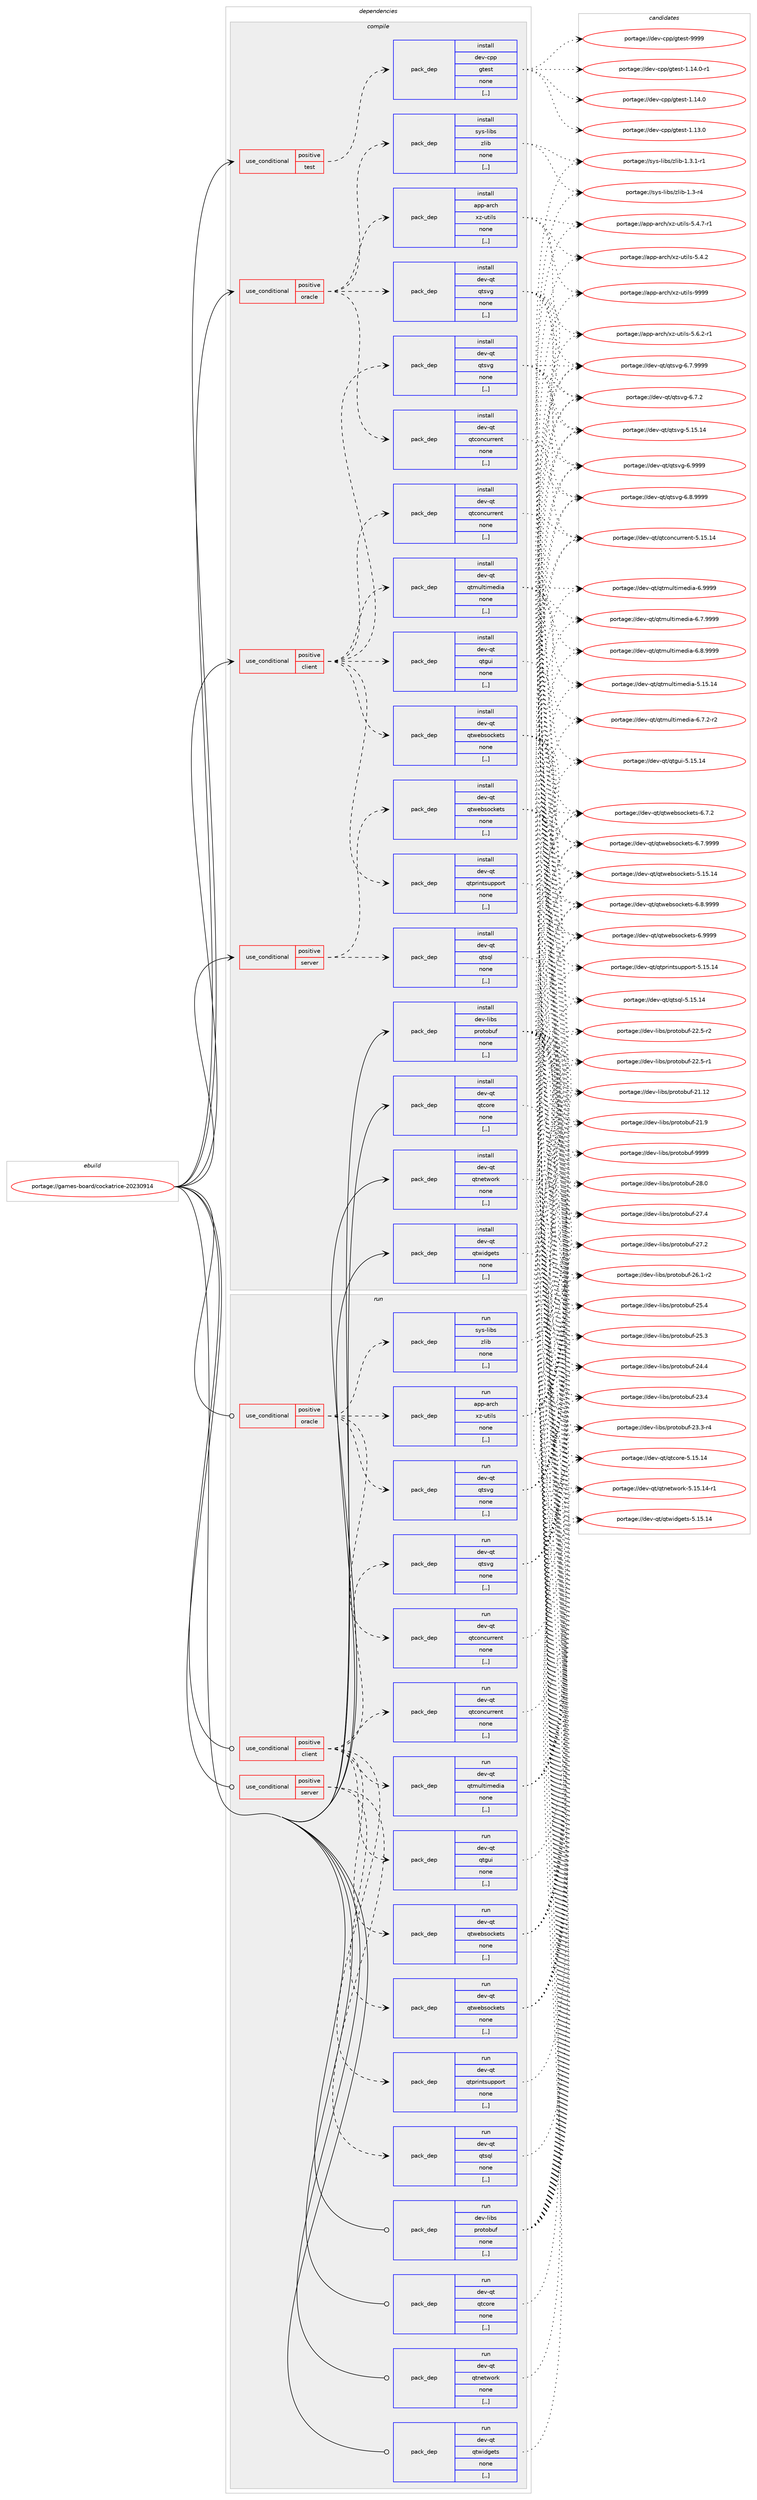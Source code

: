 digraph prolog {

# *************
# Graph options
# *************

newrank=true;
concentrate=true;
compound=true;
graph [rankdir=LR,fontname=Helvetica,fontsize=10,ranksep=1.5];#, ranksep=2.5, nodesep=0.2];
edge  [arrowhead=vee];
node  [fontname=Helvetica,fontsize=10];

# **********
# The ebuild
# **********

subgraph cluster_leftcol {
color=gray;
label=<<i>ebuild</i>>;
id [label="portage://games-board/cockatrice-20230914", color=red, width=4, href="../games-board/cockatrice-20230914.svg"];
}

# ****************
# The dependencies
# ****************

subgraph cluster_midcol {
color=gray;
label=<<i>dependencies</i>>;
subgraph cluster_compile {
fillcolor="#eeeeee";
style=filled;
label=<<i>compile</i>>;
subgraph cond194383 {
dependency722525 [label=<<TABLE BORDER="0" CELLBORDER="1" CELLSPACING="0" CELLPADDING="4"><TR><TD ROWSPAN="3" CELLPADDING="10">use_conditional</TD></TR><TR><TD>positive</TD></TR><TR><TD>client</TD></TR></TABLE>>, shape=none, color=red];
subgraph pack523069 {
dependency722526 [label=<<TABLE BORDER="0" CELLBORDER="1" CELLSPACING="0" CELLPADDING="4" WIDTH="220"><TR><TD ROWSPAN="6" CELLPADDING="30">pack_dep</TD></TR><TR><TD WIDTH="110">install</TD></TR><TR><TD>dev-qt</TD></TR><TR><TD>qtconcurrent</TD></TR><TR><TD>none</TD></TR><TR><TD>[,,]</TD></TR></TABLE>>, shape=none, color=blue];
}
dependency722525:e -> dependency722526:w [weight=20,style="dashed",arrowhead="vee"];
subgraph pack523070 {
dependency722527 [label=<<TABLE BORDER="0" CELLBORDER="1" CELLSPACING="0" CELLPADDING="4" WIDTH="220"><TR><TD ROWSPAN="6" CELLPADDING="30">pack_dep</TD></TR><TR><TD WIDTH="110">install</TD></TR><TR><TD>dev-qt</TD></TR><TR><TD>qtgui</TD></TR><TR><TD>none</TD></TR><TR><TD>[,,]</TD></TR></TABLE>>, shape=none, color=blue];
}
dependency722525:e -> dependency722527:w [weight=20,style="dashed",arrowhead="vee"];
subgraph pack523071 {
dependency722528 [label=<<TABLE BORDER="0" CELLBORDER="1" CELLSPACING="0" CELLPADDING="4" WIDTH="220"><TR><TD ROWSPAN="6" CELLPADDING="30">pack_dep</TD></TR><TR><TD WIDTH="110">install</TD></TR><TR><TD>dev-qt</TD></TR><TR><TD>qtmultimedia</TD></TR><TR><TD>none</TD></TR><TR><TD>[,,]</TD></TR></TABLE>>, shape=none, color=blue];
}
dependency722525:e -> dependency722528:w [weight=20,style="dashed",arrowhead="vee"];
subgraph pack523072 {
dependency722529 [label=<<TABLE BORDER="0" CELLBORDER="1" CELLSPACING="0" CELLPADDING="4" WIDTH="220"><TR><TD ROWSPAN="6" CELLPADDING="30">pack_dep</TD></TR><TR><TD WIDTH="110">install</TD></TR><TR><TD>dev-qt</TD></TR><TR><TD>qtprintsupport</TD></TR><TR><TD>none</TD></TR><TR><TD>[,,]</TD></TR></TABLE>>, shape=none, color=blue];
}
dependency722525:e -> dependency722529:w [weight=20,style="dashed",arrowhead="vee"];
subgraph pack523073 {
dependency722530 [label=<<TABLE BORDER="0" CELLBORDER="1" CELLSPACING="0" CELLPADDING="4" WIDTH="220"><TR><TD ROWSPAN="6" CELLPADDING="30">pack_dep</TD></TR><TR><TD WIDTH="110">install</TD></TR><TR><TD>dev-qt</TD></TR><TR><TD>qtsvg</TD></TR><TR><TD>none</TD></TR><TR><TD>[,,]</TD></TR></TABLE>>, shape=none, color=blue];
}
dependency722525:e -> dependency722530:w [weight=20,style="dashed",arrowhead="vee"];
subgraph pack523074 {
dependency722531 [label=<<TABLE BORDER="0" CELLBORDER="1" CELLSPACING="0" CELLPADDING="4" WIDTH="220"><TR><TD ROWSPAN="6" CELLPADDING="30">pack_dep</TD></TR><TR><TD WIDTH="110">install</TD></TR><TR><TD>dev-qt</TD></TR><TR><TD>qtwebsockets</TD></TR><TR><TD>none</TD></TR><TR><TD>[,,]</TD></TR></TABLE>>, shape=none, color=blue];
}
dependency722525:e -> dependency722531:w [weight=20,style="dashed",arrowhead="vee"];
}
id:e -> dependency722525:w [weight=20,style="solid",arrowhead="vee"];
subgraph cond194384 {
dependency722532 [label=<<TABLE BORDER="0" CELLBORDER="1" CELLSPACING="0" CELLPADDING="4"><TR><TD ROWSPAN="3" CELLPADDING="10">use_conditional</TD></TR><TR><TD>positive</TD></TR><TR><TD>oracle</TD></TR></TABLE>>, shape=none, color=red];
subgraph pack523075 {
dependency722533 [label=<<TABLE BORDER="0" CELLBORDER="1" CELLSPACING="0" CELLPADDING="4" WIDTH="220"><TR><TD ROWSPAN="6" CELLPADDING="30">pack_dep</TD></TR><TR><TD WIDTH="110">install</TD></TR><TR><TD>dev-qt</TD></TR><TR><TD>qtconcurrent</TD></TR><TR><TD>none</TD></TR><TR><TD>[,,]</TD></TR></TABLE>>, shape=none, color=blue];
}
dependency722532:e -> dependency722533:w [weight=20,style="dashed",arrowhead="vee"];
subgraph pack523076 {
dependency722534 [label=<<TABLE BORDER="0" CELLBORDER="1" CELLSPACING="0" CELLPADDING="4" WIDTH="220"><TR><TD ROWSPAN="6" CELLPADDING="30">pack_dep</TD></TR><TR><TD WIDTH="110">install</TD></TR><TR><TD>dev-qt</TD></TR><TR><TD>qtsvg</TD></TR><TR><TD>none</TD></TR><TR><TD>[,,]</TD></TR></TABLE>>, shape=none, color=blue];
}
dependency722532:e -> dependency722534:w [weight=20,style="dashed",arrowhead="vee"];
subgraph pack523077 {
dependency722535 [label=<<TABLE BORDER="0" CELLBORDER="1" CELLSPACING="0" CELLPADDING="4" WIDTH="220"><TR><TD ROWSPAN="6" CELLPADDING="30">pack_dep</TD></TR><TR><TD WIDTH="110">install</TD></TR><TR><TD>sys-libs</TD></TR><TR><TD>zlib</TD></TR><TR><TD>none</TD></TR><TR><TD>[,,]</TD></TR></TABLE>>, shape=none, color=blue];
}
dependency722532:e -> dependency722535:w [weight=20,style="dashed",arrowhead="vee"];
subgraph pack523078 {
dependency722536 [label=<<TABLE BORDER="0" CELLBORDER="1" CELLSPACING="0" CELLPADDING="4" WIDTH="220"><TR><TD ROWSPAN="6" CELLPADDING="30">pack_dep</TD></TR><TR><TD WIDTH="110">install</TD></TR><TR><TD>app-arch</TD></TR><TR><TD>xz-utils</TD></TR><TR><TD>none</TD></TR><TR><TD>[,,]</TD></TR></TABLE>>, shape=none, color=blue];
}
dependency722532:e -> dependency722536:w [weight=20,style="dashed",arrowhead="vee"];
}
id:e -> dependency722532:w [weight=20,style="solid",arrowhead="vee"];
subgraph cond194385 {
dependency722537 [label=<<TABLE BORDER="0" CELLBORDER="1" CELLSPACING="0" CELLPADDING="4"><TR><TD ROWSPAN="3" CELLPADDING="10">use_conditional</TD></TR><TR><TD>positive</TD></TR><TR><TD>server</TD></TR></TABLE>>, shape=none, color=red];
subgraph pack523079 {
dependency722538 [label=<<TABLE BORDER="0" CELLBORDER="1" CELLSPACING="0" CELLPADDING="4" WIDTH="220"><TR><TD ROWSPAN="6" CELLPADDING="30">pack_dep</TD></TR><TR><TD WIDTH="110">install</TD></TR><TR><TD>dev-qt</TD></TR><TR><TD>qtsql</TD></TR><TR><TD>none</TD></TR><TR><TD>[,,]</TD></TR></TABLE>>, shape=none, color=blue];
}
dependency722537:e -> dependency722538:w [weight=20,style="dashed",arrowhead="vee"];
subgraph pack523080 {
dependency722539 [label=<<TABLE BORDER="0" CELLBORDER="1" CELLSPACING="0" CELLPADDING="4" WIDTH="220"><TR><TD ROWSPAN="6" CELLPADDING="30">pack_dep</TD></TR><TR><TD WIDTH="110">install</TD></TR><TR><TD>dev-qt</TD></TR><TR><TD>qtwebsockets</TD></TR><TR><TD>none</TD></TR><TR><TD>[,,]</TD></TR></TABLE>>, shape=none, color=blue];
}
dependency722537:e -> dependency722539:w [weight=20,style="dashed",arrowhead="vee"];
}
id:e -> dependency722537:w [weight=20,style="solid",arrowhead="vee"];
subgraph cond194386 {
dependency722540 [label=<<TABLE BORDER="0" CELLBORDER="1" CELLSPACING="0" CELLPADDING="4"><TR><TD ROWSPAN="3" CELLPADDING="10">use_conditional</TD></TR><TR><TD>positive</TD></TR><TR><TD>test</TD></TR></TABLE>>, shape=none, color=red];
subgraph pack523081 {
dependency722541 [label=<<TABLE BORDER="0" CELLBORDER="1" CELLSPACING="0" CELLPADDING="4" WIDTH="220"><TR><TD ROWSPAN="6" CELLPADDING="30">pack_dep</TD></TR><TR><TD WIDTH="110">install</TD></TR><TR><TD>dev-cpp</TD></TR><TR><TD>gtest</TD></TR><TR><TD>none</TD></TR><TR><TD>[,,]</TD></TR></TABLE>>, shape=none, color=blue];
}
dependency722540:e -> dependency722541:w [weight=20,style="dashed",arrowhead="vee"];
}
id:e -> dependency722540:w [weight=20,style="solid",arrowhead="vee"];
subgraph pack523082 {
dependency722542 [label=<<TABLE BORDER="0" CELLBORDER="1" CELLSPACING="0" CELLPADDING="4" WIDTH="220"><TR><TD ROWSPAN="6" CELLPADDING="30">pack_dep</TD></TR><TR><TD WIDTH="110">install</TD></TR><TR><TD>dev-libs</TD></TR><TR><TD>protobuf</TD></TR><TR><TD>none</TD></TR><TR><TD>[,,]</TD></TR></TABLE>>, shape=none, color=blue];
}
id:e -> dependency722542:w [weight=20,style="solid",arrowhead="vee"];
subgraph pack523083 {
dependency722543 [label=<<TABLE BORDER="0" CELLBORDER="1" CELLSPACING="0" CELLPADDING="4" WIDTH="220"><TR><TD ROWSPAN="6" CELLPADDING="30">pack_dep</TD></TR><TR><TD WIDTH="110">install</TD></TR><TR><TD>dev-qt</TD></TR><TR><TD>qtcore</TD></TR><TR><TD>none</TD></TR><TR><TD>[,,]</TD></TR></TABLE>>, shape=none, color=blue];
}
id:e -> dependency722543:w [weight=20,style="solid",arrowhead="vee"];
subgraph pack523084 {
dependency722544 [label=<<TABLE BORDER="0" CELLBORDER="1" CELLSPACING="0" CELLPADDING="4" WIDTH="220"><TR><TD ROWSPAN="6" CELLPADDING="30">pack_dep</TD></TR><TR><TD WIDTH="110">install</TD></TR><TR><TD>dev-qt</TD></TR><TR><TD>qtnetwork</TD></TR><TR><TD>none</TD></TR><TR><TD>[,,]</TD></TR></TABLE>>, shape=none, color=blue];
}
id:e -> dependency722544:w [weight=20,style="solid",arrowhead="vee"];
subgraph pack523085 {
dependency722545 [label=<<TABLE BORDER="0" CELLBORDER="1" CELLSPACING="0" CELLPADDING="4" WIDTH="220"><TR><TD ROWSPAN="6" CELLPADDING="30">pack_dep</TD></TR><TR><TD WIDTH="110">install</TD></TR><TR><TD>dev-qt</TD></TR><TR><TD>qtwidgets</TD></TR><TR><TD>none</TD></TR><TR><TD>[,,]</TD></TR></TABLE>>, shape=none, color=blue];
}
id:e -> dependency722545:w [weight=20,style="solid",arrowhead="vee"];
}
subgraph cluster_compileandrun {
fillcolor="#eeeeee";
style=filled;
label=<<i>compile and run</i>>;
}
subgraph cluster_run {
fillcolor="#eeeeee";
style=filled;
label=<<i>run</i>>;
subgraph cond194387 {
dependency722546 [label=<<TABLE BORDER="0" CELLBORDER="1" CELLSPACING="0" CELLPADDING="4"><TR><TD ROWSPAN="3" CELLPADDING="10">use_conditional</TD></TR><TR><TD>positive</TD></TR><TR><TD>client</TD></TR></TABLE>>, shape=none, color=red];
subgraph pack523086 {
dependency722547 [label=<<TABLE BORDER="0" CELLBORDER="1" CELLSPACING="0" CELLPADDING="4" WIDTH="220"><TR><TD ROWSPAN="6" CELLPADDING="30">pack_dep</TD></TR><TR><TD WIDTH="110">run</TD></TR><TR><TD>dev-qt</TD></TR><TR><TD>qtconcurrent</TD></TR><TR><TD>none</TD></TR><TR><TD>[,,]</TD></TR></TABLE>>, shape=none, color=blue];
}
dependency722546:e -> dependency722547:w [weight=20,style="dashed",arrowhead="vee"];
subgraph pack523087 {
dependency722548 [label=<<TABLE BORDER="0" CELLBORDER="1" CELLSPACING="0" CELLPADDING="4" WIDTH="220"><TR><TD ROWSPAN="6" CELLPADDING="30">pack_dep</TD></TR><TR><TD WIDTH="110">run</TD></TR><TR><TD>dev-qt</TD></TR><TR><TD>qtgui</TD></TR><TR><TD>none</TD></TR><TR><TD>[,,]</TD></TR></TABLE>>, shape=none, color=blue];
}
dependency722546:e -> dependency722548:w [weight=20,style="dashed",arrowhead="vee"];
subgraph pack523088 {
dependency722549 [label=<<TABLE BORDER="0" CELLBORDER="1" CELLSPACING="0" CELLPADDING="4" WIDTH="220"><TR><TD ROWSPAN="6" CELLPADDING="30">pack_dep</TD></TR><TR><TD WIDTH="110">run</TD></TR><TR><TD>dev-qt</TD></TR><TR><TD>qtmultimedia</TD></TR><TR><TD>none</TD></TR><TR><TD>[,,]</TD></TR></TABLE>>, shape=none, color=blue];
}
dependency722546:e -> dependency722549:w [weight=20,style="dashed",arrowhead="vee"];
subgraph pack523089 {
dependency722550 [label=<<TABLE BORDER="0" CELLBORDER="1" CELLSPACING="0" CELLPADDING="4" WIDTH="220"><TR><TD ROWSPAN="6" CELLPADDING="30">pack_dep</TD></TR><TR><TD WIDTH="110">run</TD></TR><TR><TD>dev-qt</TD></TR><TR><TD>qtprintsupport</TD></TR><TR><TD>none</TD></TR><TR><TD>[,,]</TD></TR></TABLE>>, shape=none, color=blue];
}
dependency722546:e -> dependency722550:w [weight=20,style="dashed",arrowhead="vee"];
subgraph pack523090 {
dependency722551 [label=<<TABLE BORDER="0" CELLBORDER="1" CELLSPACING="0" CELLPADDING="4" WIDTH="220"><TR><TD ROWSPAN="6" CELLPADDING="30">pack_dep</TD></TR><TR><TD WIDTH="110">run</TD></TR><TR><TD>dev-qt</TD></TR><TR><TD>qtsvg</TD></TR><TR><TD>none</TD></TR><TR><TD>[,,]</TD></TR></TABLE>>, shape=none, color=blue];
}
dependency722546:e -> dependency722551:w [weight=20,style="dashed",arrowhead="vee"];
subgraph pack523091 {
dependency722552 [label=<<TABLE BORDER="0" CELLBORDER="1" CELLSPACING="0" CELLPADDING="4" WIDTH="220"><TR><TD ROWSPAN="6" CELLPADDING="30">pack_dep</TD></TR><TR><TD WIDTH="110">run</TD></TR><TR><TD>dev-qt</TD></TR><TR><TD>qtwebsockets</TD></TR><TR><TD>none</TD></TR><TR><TD>[,,]</TD></TR></TABLE>>, shape=none, color=blue];
}
dependency722546:e -> dependency722552:w [weight=20,style="dashed",arrowhead="vee"];
}
id:e -> dependency722546:w [weight=20,style="solid",arrowhead="odot"];
subgraph cond194388 {
dependency722553 [label=<<TABLE BORDER="0" CELLBORDER="1" CELLSPACING="0" CELLPADDING="4"><TR><TD ROWSPAN="3" CELLPADDING="10">use_conditional</TD></TR><TR><TD>positive</TD></TR><TR><TD>oracle</TD></TR></TABLE>>, shape=none, color=red];
subgraph pack523092 {
dependency722554 [label=<<TABLE BORDER="0" CELLBORDER="1" CELLSPACING="0" CELLPADDING="4" WIDTH="220"><TR><TD ROWSPAN="6" CELLPADDING="30">pack_dep</TD></TR><TR><TD WIDTH="110">run</TD></TR><TR><TD>dev-qt</TD></TR><TR><TD>qtconcurrent</TD></TR><TR><TD>none</TD></TR><TR><TD>[,,]</TD></TR></TABLE>>, shape=none, color=blue];
}
dependency722553:e -> dependency722554:w [weight=20,style="dashed",arrowhead="vee"];
subgraph pack523093 {
dependency722555 [label=<<TABLE BORDER="0" CELLBORDER="1" CELLSPACING="0" CELLPADDING="4" WIDTH="220"><TR><TD ROWSPAN="6" CELLPADDING="30">pack_dep</TD></TR><TR><TD WIDTH="110">run</TD></TR><TR><TD>dev-qt</TD></TR><TR><TD>qtsvg</TD></TR><TR><TD>none</TD></TR><TR><TD>[,,]</TD></TR></TABLE>>, shape=none, color=blue];
}
dependency722553:e -> dependency722555:w [weight=20,style="dashed",arrowhead="vee"];
subgraph pack523094 {
dependency722556 [label=<<TABLE BORDER="0" CELLBORDER="1" CELLSPACING="0" CELLPADDING="4" WIDTH="220"><TR><TD ROWSPAN="6" CELLPADDING="30">pack_dep</TD></TR><TR><TD WIDTH="110">run</TD></TR><TR><TD>sys-libs</TD></TR><TR><TD>zlib</TD></TR><TR><TD>none</TD></TR><TR><TD>[,,]</TD></TR></TABLE>>, shape=none, color=blue];
}
dependency722553:e -> dependency722556:w [weight=20,style="dashed",arrowhead="vee"];
subgraph pack523095 {
dependency722557 [label=<<TABLE BORDER="0" CELLBORDER="1" CELLSPACING="0" CELLPADDING="4" WIDTH="220"><TR><TD ROWSPAN="6" CELLPADDING="30">pack_dep</TD></TR><TR><TD WIDTH="110">run</TD></TR><TR><TD>app-arch</TD></TR><TR><TD>xz-utils</TD></TR><TR><TD>none</TD></TR><TR><TD>[,,]</TD></TR></TABLE>>, shape=none, color=blue];
}
dependency722553:e -> dependency722557:w [weight=20,style="dashed",arrowhead="vee"];
}
id:e -> dependency722553:w [weight=20,style="solid",arrowhead="odot"];
subgraph cond194389 {
dependency722558 [label=<<TABLE BORDER="0" CELLBORDER="1" CELLSPACING="0" CELLPADDING="4"><TR><TD ROWSPAN="3" CELLPADDING="10">use_conditional</TD></TR><TR><TD>positive</TD></TR><TR><TD>server</TD></TR></TABLE>>, shape=none, color=red];
subgraph pack523096 {
dependency722559 [label=<<TABLE BORDER="0" CELLBORDER="1" CELLSPACING="0" CELLPADDING="4" WIDTH="220"><TR><TD ROWSPAN="6" CELLPADDING="30">pack_dep</TD></TR><TR><TD WIDTH="110">run</TD></TR><TR><TD>dev-qt</TD></TR><TR><TD>qtsql</TD></TR><TR><TD>none</TD></TR><TR><TD>[,,]</TD></TR></TABLE>>, shape=none, color=blue];
}
dependency722558:e -> dependency722559:w [weight=20,style="dashed",arrowhead="vee"];
subgraph pack523097 {
dependency722560 [label=<<TABLE BORDER="0" CELLBORDER="1" CELLSPACING="0" CELLPADDING="4" WIDTH="220"><TR><TD ROWSPAN="6" CELLPADDING="30">pack_dep</TD></TR><TR><TD WIDTH="110">run</TD></TR><TR><TD>dev-qt</TD></TR><TR><TD>qtwebsockets</TD></TR><TR><TD>none</TD></TR><TR><TD>[,,]</TD></TR></TABLE>>, shape=none, color=blue];
}
dependency722558:e -> dependency722560:w [weight=20,style="dashed",arrowhead="vee"];
}
id:e -> dependency722558:w [weight=20,style="solid",arrowhead="odot"];
subgraph pack523098 {
dependency722561 [label=<<TABLE BORDER="0" CELLBORDER="1" CELLSPACING="0" CELLPADDING="4" WIDTH="220"><TR><TD ROWSPAN="6" CELLPADDING="30">pack_dep</TD></TR><TR><TD WIDTH="110">run</TD></TR><TR><TD>dev-libs</TD></TR><TR><TD>protobuf</TD></TR><TR><TD>none</TD></TR><TR><TD>[,,]</TD></TR></TABLE>>, shape=none, color=blue];
}
id:e -> dependency722561:w [weight=20,style="solid",arrowhead="odot"];
subgraph pack523099 {
dependency722562 [label=<<TABLE BORDER="0" CELLBORDER="1" CELLSPACING="0" CELLPADDING="4" WIDTH="220"><TR><TD ROWSPAN="6" CELLPADDING="30">pack_dep</TD></TR><TR><TD WIDTH="110">run</TD></TR><TR><TD>dev-qt</TD></TR><TR><TD>qtcore</TD></TR><TR><TD>none</TD></TR><TR><TD>[,,]</TD></TR></TABLE>>, shape=none, color=blue];
}
id:e -> dependency722562:w [weight=20,style="solid",arrowhead="odot"];
subgraph pack523100 {
dependency722563 [label=<<TABLE BORDER="0" CELLBORDER="1" CELLSPACING="0" CELLPADDING="4" WIDTH="220"><TR><TD ROWSPAN="6" CELLPADDING="30">pack_dep</TD></TR><TR><TD WIDTH="110">run</TD></TR><TR><TD>dev-qt</TD></TR><TR><TD>qtnetwork</TD></TR><TR><TD>none</TD></TR><TR><TD>[,,]</TD></TR></TABLE>>, shape=none, color=blue];
}
id:e -> dependency722563:w [weight=20,style="solid",arrowhead="odot"];
subgraph pack523101 {
dependency722564 [label=<<TABLE BORDER="0" CELLBORDER="1" CELLSPACING="0" CELLPADDING="4" WIDTH="220"><TR><TD ROWSPAN="6" CELLPADDING="30">pack_dep</TD></TR><TR><TD WIDTH="110">run</TD></TR><TR><TD>dev-qt</TD></TR><TR><TD>qtwidgets</TD></TR><TR><TD>none</TD></TR><TR><TD>[,,]</TD></TR></TABLE>>, shape=none, color=blue];
}
id:e -> dependency722564:w [weight=20,style="solid",arrowhead="odot"];
}
}

# **************
# The candidates
# **************

subgraph cluster_choices {
rank=same;
color=gray;
label=<<i>candidates</i>>;

subgraph choice523069 {
color=black;
nodesep=1;
choice100101118451131164711311699111110991171141141011101164553464953464952 [label="portage://dev-qt/qtconcurrent-5.15.14", color=red, width=4,href="../dev-qt/qtconcurrent-5.15.14.svg"];
dependency722526:e -> choice100101118451131164711311699111110991171141141011101164553464953464952:w [style=dotted,weight="100"];
}
subgraph choice523070 {
color=black;
nodesep=1;
choice10010111845113116471131161031171054553464953464952 [label="portage://dev-qt/qtgui-5.15.14", color=red, width=4,href="../dev-qt/qtgui-5.15.14.svg"];
dependency722527:e -> choice10010111845113116471131161031171054553464953464952:w [style=dotted,weight="100"];
}
subgraph choice523071 {
color=black;
nodesep=1;
choice10010111845113116471131161091171081161051091011001059745544657575757 [label="portage://dev-qt/qtmultimedia-6.9999", color=red, width=4,href="../dev-qt/qtmultimedia-6.9999.svg"];
choice100101118451131164711311610911710811610510910110010597455446564657575757 [label="portage://dev-qt/qtmultimedia-6.8.9999", color=red, width=4,href="../dev-qt/qtmultimedia-6.8.9999.svg"];
choice100101118451131164711311610911710811610510910110010597455446554657575757 [label="portage://dev-qt/qtmultimedia-6.7.9999", color=red, width=4,href="../dev-qt/qtmultimedia-6.7.9999.svg"];
choice1001011184511311647113116109117108116105109101100105974554465546504511450 [label="portage://dev-qt/qtmultimedia-6.7.2-r2", color=red, width=4,href="../dev-qt/qtmultimedia-6.7.2-r2.svg"];
choice1001011184511311647113116109117108116105109101100105974553464953464952 [label="portage://dev-qt/qtmultimedia-5.15.14", color=red, width=4,href="../dev-qt/qtmultimedia-5.15.14.svg"];
dependency722528:e -> choice10010111845113116471131161091171081161051091011001059745544657575757:w [style=dotted,weight="100"];
dependency722528:e -> choice100101118451131164711311610911710811610510910110010597455446564657575757:w [style=dotted,weight="100"];
dependency722528:e -> choice100101118451131164711311610911710811610510910110010597455446554657575757:w [style=dotted,weight="100"];
dependency722528:e -> choice1001011184511311647113116109117108116105109101100105974554465546504511450:w [style=dotted,weight="100"];
dependency722528:e -> choice1001011184511311647113116109117108116105109101100105974553464953464952:w [style=dotted,weight="100"];
}
subgraph choice523072 {
color=black;
nodesep=1;
choice10010111845113116471131161121141051101161151171121121111141164553464953464952 [label="portage://dev-qt/qtprintsupport-5.15.14", color=red, width=4,href="../dev-qt/qtprintsupport-5.15.14.svg"];
dependency722529:e -> choice10010111845113116471131161121141051101161151171121121111141164553464953464952:w [style=dotted,weight="100"];
}
subgraph choice523073 {
color=black;
nodesep=1;
choice100101118451131164711311611511810345544657575757 [label="portage://dev-qt/qtsvg-6.9999", color=red, width=4,href="../dev-qt/qtsvg-6.9999.svg"];
choice1001011184511311647113116115118103455446564657575757 [label="portage://dev-qt/qtsvg-6.8.9999", color=red, width=4,href="../dev-qt/qtsvg-6.8.9999.svg"];
choice1001011184511311647113116115118103455446554657575757 [label="portage://dev-qt/qtsvg-6.7.9999", color=red, width=4,href="../dev-qt/qtsvg-6.7.9999.svg"];
choice1001011184511311647113116115118103455446554650 [label="portage://dev-qt/qtsvg-6.7.2", color=red, width=4,href="../dev-qt/qtsvg-6.7.2.svg"];
choice10010111845113116471131161151181034553464953464952 [label="portage://dev-qt/qtsvg-5.15.14", color=red, width=4,href="../dev-qt/qtsvg-5.15.14.svg"];
dependency722530:e -> choice100101118451131164711311611511810345544657575757:w [style=dotted,weight="100"];
dependency722530:e -> choice1001011184511311647113116115118103455446564657575757:w [style=dotted,weight="100"];
dependency722530:e -> choice1001011184511311647113116115118103455446554657575757:w [style=dotted,weight="100"];
dependency722530:e -> choice1001011184511311647113116115118103455446554650:w [style=dotted,weight="100"];
dependency722530:e -> choice10010111845113116471131161151181034553464953464952:w [style=dotted,weight="100"];
}
subgraph choice523074 {
color=black;
nodesep=1;
choice1001011184511311647113116119101981151119910710111611545544657575757 [label="portage://dev-qt/qtwebsockets-6.9999", color=red, width=4,href="../dev-qt/qtwebsockets-6.9999.svg"];
choice10010111845113116471131161191019811511199107101116115455446564657575757 [label="portage://dev-qt/qtwebsockets-6.8.9999", color=red, width=4,href="../dev-qt/qtwebsockets-6.8.9999.svg"];
choice10010111845113116471131161191019811511199107101116115455446554657575757 [label="portage://dev-qt/qtwebsockets-6.7.9999", color=red, width=4,href="../dev-qt/qtwebsockets-6.7.9999.svg"];
choice10010111845113116471131161191019811511199107101116115455446554650 [label="portage://dev-qt/qtwebsockets-6.7.2", color=red, width=4,href="../dev-qt/qtwebsockets-6.7.2.svg"];
choice100101118451131164711311611910198115111991071011161154553464953464952 [label="portage://dev-qt/qtwebsockets-5.15.14", color=red, width=4,href="../dev-qt/qtwebsockets-5.15.14.svg"];
dependency722531:e -> choice1001011184511311647113116119101981151119910710111611545544657575757:w [style=dotted,weight="100"];
dependency722531:e -> choice10010111845113116471131161191019811511199107101116115455446564657575757:w [style=dotted,weight="100"];
dependency722531:e -> choice10010111845113116471131161191019811511199107101116115455446554657575757:w [style=dotted,weight="100"];
dependency722531:e -> choice10010111845113116471131161191019811511199107101116115455446554650:w [style=dotted,weight="100"];
dependency722531:e -> choice100101118451131164711311611910198115111991071011161154553464953464952:w [style=dotted,weight="100"];
}
subgraph choice523075 {
color=black;
nodesep=1;
choice100101118451131164711311699111110991171141141011101164553464953464952 [label="portage://dev-qt/qtconcurrent-5.15.14", color=red, width=4,href="../dev-qt/qtconcurrent-5.15.14.svg"];
dependency722533:e -> choice100101118451131164711311699111110991171141141011101164553464953464952:w [style=dotted,weight="100"];
}
subgraph choice523076 {
color=black;
nodesep=1;
choice100101118451131164711311611511810345544657575757 [label="portage://dev-qt/qtsvg-6.9999", color=red, width=4,href="../dev-qt/qtsvg-6.9999.svg"];
choice1001011184511311647113116115118103455446564657575757 [label="portage://dev-qt/qtsvg-6.8.9999", color=red, width=4,href="../dev-qt/qtsvg-6.8.9999.svg"];
choice1001011184511311647113116115118103455446554657575757 [label="portage://dev-qt/qtsvg-6.7.9999", color=red, width=4,href="../dev-qt/qtsvg-6.7.9999.svg"];
choice1001011184511311647113116115118103455446554650 [label="portage://dev-qt/qtsvg-6.7.2", color=red, width=4,href="../dev-qt/qtsvg-6.7.2.svg"];
choice10010111845113116471131161151181034553464953464952 [label="portage://dev-qt/qtsvg-5.15.14", color=red, width=4,href="../dev-qt/qtsvg-5.15.14.svg"];
dependency722534:e -> choice100101118451131164711311611511810345544657575757:w [style=dotted,weight="100"];
dependency722534:e -> choice1001011184511311647113116115118103455446564657575757:w [style=dotted,weight="100"];
dependency722534:e -> choice1001011184511311647113116115118103455446554657575757:w [style=dotted,weight="100"];
dependency722534:e -> choice1001011184511311647113116115118103455446554650:w [style=dotted,weight="100"];
dependency722534:e -> choice10010111845113116471131161151181034553464953464952:w [style=dotted,weight="100"];
}
subgraph choice523077 {
color=black;
nodesep=1;
choice115121115451081059811547122108105984549465146494511449 [label="portage://sys-libs/zlib-1.3.1-r1", color=red, width=4,href="../sys-libs/zlib-1.3.1-r1.svg"];
choice11512111545108105981154712210810598454946514511452 [label="portage://sys-libs/zlib-1.3-r4", color=red, width=4,href="../sys-libs/zlib-1.3-r4.svg"];
dependency722535:e -> choice115121115451081059811547122108105984549465146494511449:w [style=dotted,weight="100"];
dependency722535:e -> choice11512111545108105981154712210810598454946514511452:w [style=dotted,weight="100"];
}
subgraph choice523078 {
color=black;
nodesep=1;
choice9711211245971149910447120122451171161051081154557575757 [label="portage://app-arch/xz-utils-9999", color=red, width=4,href="../app-arch/xz-utils-9999.svg"];
choice9711211245971149910447120122451171161051081154553465446504511449 [label="portage://app-arch/xz-utils-5.6.2-r1", color=red, width=4,href="../app-arch/xz-utils-5.6.2-r1.svg"];
choice9711211245971149910447120122451171161051081154553465246554511449 [label="portage://app-arch/xz-utils-5.4.7-r1", color=red, width=4,href="../app-arch/xz-utils-5.4.7-r1.svg"];
choice971121124597114991044712012245117116105108115455346524650 [label="portage://app-arch/xz-utils-5.4.2", color=red, width=4,href="../app-arch/xz-utils-5.4.2.svg"];
dependency722536:e -> choice9711211245971149910447120122451171161051081154557575757:w [style=dotted,weight="100"];
dependency722536:e -> choice9711211245971149910447120122451171161051081154553465446504511449:w [style=dotted,weight="100"];
dependency722536:e -> choice9711211245971149910447120122451171161051081154553465246554511449:w [style=dotted,weight="100"];
dependency722536:e -> choice971121124597114991044712012245117116105108115455346524650:w [style=dotted,weight="100"];
}
subgraph choice523079 {
color=black;
nodesep=1;
choice10010111845113116471131161151131084553464953464952 [label="portage://dev-qt/qtsql-5.15.14", color=red, width=4,href="../dev-qt/qtsql-5.15.14.svg"];
dependency722538:e -> choice10010111845113116471131161151131084553464953464952:w [style=dotted,weight="100"];
}
subgraph choice523080 {
color=black;
nodesep=1;
choice1001011184511311647113116119101981151119910710111611545544657575757 [label="portage://dev-qt/qtwebsockets-6.9999", color=red, width=4,href="../dev-qt/qtwebsockets-6.9999.svg"];
choice10010111845113116471131161191019811511199107101116115455446564657575757 [label="portage://dev-qt/qtwebsockets-6.8.9999", color=red, width=4,href="../dev-qt/qtwebsockets-6.8.9999.svg"];
choice10010111845113116471131161191019811511199107101116115455446554657575757 [label="portage://dev-qt/qtwebsockets-6.7.9999", color=red, width=4,href="../dev-qt/qtwebsockets-6.7.9999.svg"];
choice10010111845113116471131161191019811511199107101116115455446554650 [label="portage://dev-qt/qtwebsockets-6.7.2", color=red, width=4,href="../dev-qt/qtwebsockets-6.7.2.svg"];
choice100101118451131164711311611910198115111991071011161154553464953464952 [label="portage://dev-qt/qtwebsockets-5.15.14", color=red, width=4,href="../dev-qt/qtwebsockets-5.15.14.svg"];
dependency722539:e -> choice1001011184511311647113116119101981151119910710111611545544657575757:w [style=dotted,weight="100"];
dependency722539:e -> choice10010111845113116471131161191019811511199107101116115455446564657575757:w [style=dotted,weight="100"];
dependency722539:e -> choice10010111845113116471131161191019811511199107101116115455446554657575757:w [style=dotted,weight="100"];
dependency722539:e -> choice10010111845113116471131161191019811511199107101116115455446554650:w [style=dotted,weight="100"];
dependency722539:e -> choice100101118451131164711311611910198115111991071011161154553464953464952:w [style=dotted,weight="100"];
}
subgraph choice523081 {
color=black;
nodesep=1;
choice1001011184599112112471031161011151164557575757 [label="portage://dev-cpp/gtest-9999", color=red, width=4,href="../dev-cpp/gtest-9999.svg"];
choice100101118459911211247103116101115116454946495246484511449 [label="portage://dev-cpp/gtest-1.14.0-r1", color=red, width=4,href="../dev-cpp/gtest-1.14.0-r1.svg"];
choice10010111845991121124710311610111511645494649524648 [label="portage://dev-cpp/gtest-1.14.0", color=red, width=4,href="../dev-cpp/gtest-1.14.0.svg"];
choice10010111845991121124710311610111511645494649514648 [label="portage://dev-cpp/gtest-1.13.0", color=red, width=4,href="../dev-cpp/gtest-1.13.0.svg"];
dependency722541:e -> choice1001011184599112112471031161011151164557575757:w [style=dotted,weight="100"];
dependency722541:e -> choice100101118459911211247103116101115116454946495246484511449:w [style=dotted,weight="100"];
dependency722541:e -> choice10010111845991121124710311610111511645494649524648:w [style=dotted,weight="100"];
dependency722541:e -> choice10010111845991121124710311610111511645494649514648:w [style=dotted,weight="100"];
}
subgraph choice523082 {
color=black;
nodesep=1;
choice100101118451081059811547112114111116111981171024557575757 [label="portage://dev-libs/protobuf-9999", color=red, width=4,href="../dev-libs/protobuf-9999.svg"];
choice100101118451081059811547112114111116111981171024550564648 [label="portage://dev-libs/protobuf-28.0", color=red, width=4,href="../dev-libs/protobuf-28.0.svg"];
choice100101118451081059811547112114111116111981171024550554652 [label="portage://dev-libs/protobuf-27.4", color=red, width=4,href="../dev-libs/protobuf-27.4.svg"];
choice100101118451081059811547112114111116111981171024550554650 [label="portage://dev-libs/protobuf-27.2", color=red, width=4,href="../dev-libs/protobuf-27.2.svg"];
choice1001011184510810598115471121141111161119811710245505446494511450 [label="portage://dev-libs/protobuf-26.1-r2", color=red, width=4,href="../dev-libs/protobuf-26.1-r2.svg"];
choice100101118451081059811547112114111116111981171024550534652 [label="portage://dev-libs/protobuf-25.4", color=red, width=4,href="../dev-libs/protobuf-25.4.svg"];
choice100101118451081059811547112114111116111981171024550534651 [label="portage://dev-libs/protobuf-25.3", color=red, width=4,href="../dev-libs/protobuf-25.3.svg"];
choice100101118451081059811547112114111116111981171024550524652 [label="portage://dev-libs/protobuf-24.4", color=red, width=4,href="../dev-libs/protobuf-24.4.svg"];
choice100101118451081059811547112114111116111981171024550514652 [label="portage://dev-libs/protobuf-23.4", color=red, width=4,href="../dev-libs/protobuf-23.4.svg"];
choice1001011184510810598115471121141111161119811710245505146514511452 [label="portage://dev-libs/protobuf-23.3-r4", color=red, width=4,href="../dev-libs/protobuf-23.3-r4.svg"];
choice1001011184510810598115471121141111161119811710245505046534511450 [label="portage://dev-libs/protobuf-22.5-r2", color=red, width=4,href="../dev-libs/protobuf-22.5-r2.svg"];
choice1001011184510810598115471121141111161119811710245505046534511449 [label="portage://dev-libs/protobuf-22.5-r1", color=red, width=4,href="../dev-libs/protobuf-22.5-r1.svg"];
choice10010111845108105981154711211411111611198117102455049464950 [label="portage://dev-libs/protobuf-21.12", color=red, width=4,href="../dev-libs/protobuf-21.12.svg"];
choice100101118451081059811547112114111116111981171024550494657 [label="portage://dev-libs/protobuf-21.9", color=red, width=4,href="../dev-libs/protobuf-21.9.svg"];
dependency722542:e -> choice100101118451081059811547112114111116111981171024557575757:w [style=dotted,weight="100"];
dependency722542:e -> choice100101118451081059811547112114111116111981171024550564648:w [style=dotted,weight="100"];
dependency722542:e -> choice100101118451081059811547112114111116111981171024550554652:w [style=dotted,weight="100"];
dependency722542:e -> choice100101118451081059811547112114111116111981171024550554650:w [style=dotted,weight="100"];
dependency722542:e -> choice1001011184510810598115471121141111161119811710245505446494511450:w [style=dotted,weight="100"];
dependency722542:e -> choice100101118451081059811547112114111116111981171024550534652:w [style=dotted,weight="100"];
dependency722542:e -> choice100101118451081059811547112114111116111981171024550534651:w [style=dotted,weight="100"];
dependency722542:e -> choice100101118451081059811547112114111116111981171024550524652:w [style=dotted,weight="100"];
dependency722542:e -> choice100101118451081059811547112114111116111981171024550514652:w [style=dotted,weight="100"];
dependency722542:e -> choice1001011184510810598115471121141111161119811710245505146514511452:w [style=dotted,weight="100"];
dependency722542:e -> choice1001011184510810598115471121141111161119811710245505046534511450:w [style=dotted,weight="100"];
dependency722542:e -> choice1001011184510810598115471121141111161119811710245505046534511449:w [style=dotted,weight="100"];
dependency722542:e -> choice10010111845108105981154711211411111611198117102455049464950:w [style=dotted,weight="100"];
dependency722542:e -> choice100101118451081059811547112114111116111981171024550494657:w [style=dotted,weight="100"];
}
subgraph choice523083 {
color=black;
nodesep=1;
choice1001011184511311647113116991111141014553464953464952 [label="portage://dev-qt/qtcore-5.15.14", color=red, width=4,href="../dev-qt/qtcore-5.15.14.svg"];
dependency722543:e -> choice1001011184511311647113116991111141014553464953464952:w [style=dotted,weight="100"];
}
subgraph choice523084 {
color=black;
nodesep=1;
choice100101118451131164711311611010111611911111410745534649534649524511449 [label="portage://dev-qt/qtnetwork-5.15.14-r1", color=red, width=4,href="../dev-qt/qtnetwork-5.15.14-r1.svg"];
dependency722544:e -> choice100101118451131164711311611010111611911111410745534649534649524511449:w [style=dotted,weight="100"];
}
subgraph choice523085 {
color=black;
nodesep=1;
choice10010111845113116471131161191051001031011161154553464953464952 [label="portage://dev-qt/qtwidgets-5.15.14", color=red, width=4,href="../dev-qt/qtwidgets-5.15.14.svg"];
dependency722545:e -> choice10010111845113116471131161191051001031011161154553464953464952:w [style=dotted,weight="100"];
}
subgraph choice523086 {
color=black;
nodesep=1;
choice100101118451131164711311699111110991171141141011101164553464953464952 [label="portage://dev-qt/qtconcurrent-5.15.14", color=red, width=4,href="../dev-qt/qtconcurrent-5.15.14.svg"];
dependency722547:e -> choice100101118451131164711311699111110991171141141011101164553464953464952:w [style=dotted,weight="100"];
}
subgraph choice523087 {
color=black;
nodesep=1;
choice10010111845113116471131161031171054553464953464952 [label="portage://dev-qt/qtgui-5.15.14", color=red, width=4,href="../dev-qt/qtgui-5.15.14.svg"];
dependency722548:e -> choice10010111845113116471131161031171054553464953464952:w [style=dotted,weight="100"];
}
subgraph choice523088 {
color=black;
nodesep=1;
choice10010111845113116471131161091171081161051091011001059745544657575757 [label="portage://dev-qt/qtmultimedia-6.9999", color=red, width=4,href="../dev-qt/qtmultimedia-6.9999.svg"];
choice100101118451131164711311610911710811610510910110010597455446564657575757 [label="portage://dev-qt/qtmultimedia-6.8.9999", color=red, width=4,href="../dev-qt/qtmultimedia-6.8.9999.svg"];
choice100101118451131164711311610911710811610510910110010597455446554657575757 [label="portage://dev-qt/qtmultimedia-6.7.9999", color=red, width=4,href="../dev-qt/qtmultimedia-6.7.9999.svg"];
choice1001011184511311647113116109117108116105109101100105974554465546504511450 [label="portage://dev-qt/qtmultimedia-6.7.2-r2", color=red, width=4,href="../dev-qt/qtmultimedia-6.7.2-r2.svg"];
choice1001011184511311647113116109117108116105109101100105974553464953464952 [label="portage://dev-qt/qtmultimedia-5.15.14", color=red, width=4,href="../dev-qt/qtmultimedia-5.15.14.svg"];
dependency722549:e -> choice10010111845113116471131161091171081161051091011001059745544657575757:w [style=dotted,weight="100"];
dependency722549:e -> choice100101118451131164711311610911710811610510910110010597455446564657575757:w [style=dotted,weight="100"];
dependency722549:e -> choice100101118451131164711311610911710811610510910110010597455446554657575757:w [style=dotted,weight="100"];
dependency722549:e -> choice1001011184511311647113116109117108116105109101100105974554465546504511450:w [style=dotted,weight="100"];
dependency722549:e -> choice1001011184511311647113116109117108116105109101100105974553464953464952:w [style=dotted,weight="100"];
}
subgraph choice523089 {
color=black;
nodesep=1;
choice10010111845113116471131161121141051101161151171121121111141164553464953464952 [label="portage://dev-qt/qtprintsupport-5.15.14", color=red, width=4,href="../dev-qt/qtprintsupport-5.15.14.svg"];
dependency722550:e -> choice10010111845113116471131161121141051101161151171121121111141164553464953464952:w [style=dotted,weight="100"];
}
subgraph choice523090 {
color=black;
nodesep=1;
choice100101118451131164711311611511810345544657575757 [label="portage://dev-qt/qtsvg-6.9999", color=red, width=4,href="../dev-qt/qtsvg-6.9999.svg"];
choice1001011184511311647113116115118103455446564657575757 [label="portage://dev-qt/qtsvg-6.8.9999", color=red, width=4,href="../dev-qt/qtsvg-6.8.9999.svg"];
choice1001011184511311647113116115118103455446554657575757 [label="portage://dev-qt/qtsvg-6.7.9999", color=red, width=4,href="../dev-qt/qtsvg-6.7.9999.svg"];
choice1001011184511311647113116115118103455446554650 [label="portage://dev-qt/qtsvg-6.7.2", color=red, width=4,href="../dev-qt/qtsvg-6.7.2.svg"];
choice10010111845113116471131161151181034553464953464952 [label="portage://dev-qt/qtsvg-5.15.14", color=red, width=4,href="../dev-qt/qtsvg-5.15.14.svg"];
dependency722551:e -> choice100101118451131164711311611511810345544657575757:w [style=dotted,weight="100"];
dependency722551:e -> choice1001011184511311647113116115118103455446564657575757:w [style=dotted,weight="100"];
dependency722551:e -> choice1001011184511311647113116115118103455446554657575757:w [style=dotted,weight="100"];
dependency722551:e -> choice1001011184511311647113116115118103455446554650:w [style=dotted,weight="100"];
dependency722551:e -> choice10010111845113116471131161151181034553464953464952:w [style=dotted,weight="100"];
}
subgraph choice523091 {
color=black;
nodesep=1;
choice1001011184511311647113116119101981151119910710111611545544657575757 [label="portage://dev-qt/qtwebsockets-6.9999", color=red, width=4,href="../dev-qt/qtwebsockets-6.9999.svg"];
choice10010111845113116471131161191019811511199107101116115455446564657575757 [label="portage://dev-qt/qtwebsockets-6.8.9999", color=red, width=4,href="../dev-qt/qtwebsockets-6.8.9999.svg"];
choice10010111845113116471131161191019811511199107101116115455446554657575757 [label="portage://dev-qt/qtwebsockets-6.7.9999", color=red, width=4,href="../dev-qt/qtwebsockets-6.7.9999.svg"];
choice10010111845113116471131161191019811511199107101116115455446554650 [label="portage://dev-qt/qtwebsockets-6.7.2", color=red, width=4,href="../dev-qt/qtwebsockets-6.7.2.svg"];
choice100101118451131164711311611910198115111991071011161154553464953464952 [label="portage://dev-qt/qtwebsockets-5.15.14", color=red, width=4,href="../dev-qt/qtwebsockets-5.15.14.svg"];
dependency722552:e -> choice1001011184511311647113116119101981151119910710111611545544657575757:w [style=dotted,weight="100"];
dependency722552:e -> choice10010111845113116471131161191019811511199107101116115455446564657575757:w [style=dotted,weight="100"];
dependency722552:e -> choice10010111845113116471131161191019811511199107101116115455446554657575757:w [style=dotted,weight="100"];
dependency722552:e -> choice10010111845113116471131161191019811511199107101116115455446554650:w [style=dotted,weight="100"];
dependency722552:e -> choice100101118451131164711311611910198115111991071011161154553464953464952:w [style=dotted,weight="100"];
}
subgraph choice523092 {
color=black;
nodesep=1;
choice100101118451131164711311699111110991171141141011101164553464953464952 [label="portage://dev-qt/qtconcurrent-5.15.14", color=red, width=4,href="../dev-qt/qtconcurrent-5.15.14.svg"];
dependency722554:e -> choice100101118451131164711311699111110991171141141011101164553464953464952:w [style=dotted,weight="100"];
}
subgraph choice523093 {
color=black;
nodesep=1;
choice100101118451131164711311611511810345544657575757 [label="portage://dev-qt/qtsvg-6.9999", color=red, width=4,href="../dev-qt/qtsvg-6.9999.svg"];
choice1001011184511311647113116115118103455446564657575757 [label="portage://dev-qt/qtsvg-6.8.9999", color=red, width=4,href="../dev-qt/qtsvg-6.8.9999.svg"];
choice1001011184511311647113116115118103455446554657575757 [label="portage://dev-qt/qtsvg-6.7.9999", color=red, width=4,href="../dev-qt/qtsvg-6.7.9999.svg"];
choice1001011184511311647113116115118103455446554650 [label="portage://dev-qt/qtsvg-6.7.2", color=red, width=4,href="../dev-qt/qtsvg-6.7.2.svg"];
choice10010111845113116471131161151181034553464953464952 [label="portage://dev-qt/qtsvg-5.15.14", color=red, width=4,href="../dev-qt/qtsvg-5.15.14.svg"];
dependency722555:e -> choice100101118451131164711311611511810345544657575757:w [style=dotted,weight="100"];
dependency722555:e -> choice1001011184511311647113116115118103455446564657575757:w [style=dotted,weight="100"];
dependency722555:e -> choice1001011184511311647113116115118103455446554657575757:w [style=dotted,weight="100"];
dependency722555:e -> choice1001011184511311647113116115118103455446554650:w [style=dotted,weight="100"];
dependency722555:e -> choice10010111845113116471131161151181034553464953464952:w [style=dotted,weight="100"];
}
subgraph choice523094 {
color=black;
nodesep=1;
choice115121115451081059811547122108105984549465146494511449 [label="portage://sys-libs/zlib-1.3.1-r1", color=red, width=4,href="../sys-libs/zlib-1.3.1-r1.svg"];
choice11512111545108105981154712210810598454946514511452 [label="portage://sys-libs/zlib-1.3-r4", color=red, width=4,href="../sys-libs/zlib-1.3-r4.svg"];
dependency722556:e -> choice115121115451081059811547122108105984549465146494511449:w [style=dotted,weight="100"];
dependency722556:e -> choice11512111545108105981154712210810598454946514511452:w [style=dotted,weight="100"];
}
subgraph choice523095 {
color=black;
nodesep=1;
choice9711211245971149910447120122451171161051081154557575757 [label="portage://app-arch/xz-utils-9999", color=red, width=4,href="../app-arch/xz-utils-9999.svg"];
choice9711211245971149910447120122451171161051081154553465446504511449 [label="portage://app-arch/xz-utils-5.6.2-r1", color=red, width=4,href="../app-arch/xz-utils-5.6.2-r1.svg"];
choice9711211245971149910447120122451171161051081154553465246554511449 [label="portage://app-arch/xz-utils-5.4.7-r1", color=red, width=4,href="../app-arch/xz-utils-5.4.7-r1.svg"];
choice971121124597114991044712012245117116105108115455346524650 [label="portage://app-arch/xz-utils-5.4.2", color=red, width=4,href="../app-arch/xz-utils-5.4.2.svg"];
dependency722557:e -> choice9711211245971149910447120122451171161051081154557575757:w [style=dotted,weight="100"];
dependency722557:e -> choice9711211245971149910447120122451171161051081154553465446504511449:w [style=dotted,weight="100"];
dependency722557:e -> choice9711211245971149910447120122451171161051081154553465246554511449:w [style=dotted,weight="100"];
dependency722557:e -> choice971121124597114991044712012245117116105108115455346524650:w [style=dotted,weight="100"];
}
subgraph choice523096 {
color=black;
nodesep=1;
choice10010111845113116471131161151131084553464953464952 [label="portage://dev-qt/qtsql-5.15.14", color=red, width=4,href="../dev-qt/qtsql-5.15.14.svg"];
dependency722559:e -> choice10010111845113116471131161151131084553464953464952:w [style=dotted,weight="100"];
}
subgraph choice523097 {
color=black;
nodesep=1;
choice1001011184511311647113116119101981151119910710111611545544657575757 [label="portage://dev-qt/qtwebsockets-6.9999", color=red, width=4,href="../dev-qt/qtwebsockets-6.9999.svg"];
choice10010111845113116471131161191019811511199107101116115455446564657575757 [label="portage://dev-qt/qtwebsockets-6.8.9999", color=red, width=4,href="../dev-qt/qtwebsockets-6.8.9999.svg"];
choice10010111845113116471131161191019811511199107101116115455446554657575757 [label="portage://dev-qt/qtwebsockets-6.7.9999", color=red, width=4,href="../dev-qt/qtwebsockets-6.7.9999.svg"];
choice10010111845113116471131161191019811511199107101116115455446554650 [label="portage://dev-qt/qtwebsockets-6.7.2", color=red, width=4,href="../dev-qt/qtwebsockets-6.7.2.svg"];
choice100101118451131164711311611910198115111991071011161154553464953464952 [label="portage://dev-qt/qtwebsockets-5.15.14", color=red, width=4,href="../dev-qt/qtwebsockets-5.15.14.svg"];
dependency722560:e -> choice1001011184511311647113116119101981151119910710111611545544657575757:w [style=dotted,weight="100"];
dependency722560:e -> choice10010111845113116471131161191019811511199107101116115455446564657575757:w [style=dotted,weight="100"];
dependency722560:e -> choice10010111845113116471131161191019811511199107101116115455446554657575757:w [style=dotted,weight="100"];
dependency722560:e -> choice10010111845113116471131161191019811511199107101116115455446554650:w [style=dotted,weight="100"];
dependency722560:e -> choice100101118451131164711311611910198115111991071011161154553464953464952:w [style=dotted,weight="100"];
}
subgraph choice523098 {
color=black;
nodesep=1;
choice100101118451081059811547112114111116111981171024557575757 [label="portage://dev-libs/protobuf-9999", color=red, width=4,href="../dev-libs/protobuf-9999.svg"];
choice100101118451081059811547112114111116111981171024550564648 [label="portage://dev-libs/protobuf-28.0", color=red, width=4,href="../dev-libs/protobuf-28.0.svg"];
choice100101118451081059811547112114111116111981171024550554652 [label="portage://dev-libs/protobuf-27.4", color=red, width=4,href="../dev-libs/protobuf-27.4.svg"];
choice100101118451081059811547112114111116111981171024550554650 [label="portage://dev-libs/protobuf-27.2", color=red, width=4,href="../dev-libs/protobuf-27.2.svg"];
choice1001011184510810598115471121141111161119811710245505446494511450 [label="portage://dev-libs/protobuf-26.1-r2", color=red, width=4,href="../dev-libs/protobuf-26.1-r2.svg"];
choice100101118451081059811547112114111116111981171024550534652 [label="portage://dev-libs/protobuf-25.4", color=red, width=4,href="../dev-libs/protobuf-25.4.svg"];
choice100101118451081059811547112114111116111981171024550534651 [label="portage://dev-libs/protobuf-25.3", color=red, width=4,href="../dev-libs/protobuf-25.3.svg"];
choice100101118451081059811547112114111116111981171024550524652 [label="portage://dev-libs/protobuf-24.4", color=red, width=4,href="../dev-libs/protobuf-24.4.svg"];
choice100101118451081059811547112114111116111981171024550514652 [label="portage://dev-libs/protobuf-23.4", color=red, width=4,href="../dev-libs/protobuf-23.4.svg"];
choice1001011184510810598115471121141111161119811710245505146514511452 [label="portage://dev-libs/protobuf-23.3-r4", color=red, width=4,href="../dev-libs/protobuf-23.3-r4.svg"];
choice1001011184510810598115471121141111161119811710245505046534511450 [label="portage://dev-libs/protobuf-22.5-r2", color=red, width=4,href="../dev-libs/protobuf-22.5-r2.svg"];
choice1001011184510810598115471121141111161119811710245505046534511449 [label="portage://dev-libs/protobuf-22.5-r1", color=red, width=4,href="../dev-libs/protobuf-22.5-r1.svg"];
choice10010111845108105981154711211411111611198117102455049464950 [label="portage://dev-libs/protobuf-21.12", color=red, width=4,href="../dev-libs/protobuf-21.12.svg"];
choice100101118451081059811547112114111116111981171024550494657 [label="portage://dev-libs/protobuf-21.9", color=red, width=4,href="../dev-libs/protobuf-21.9.svg"];
dependency722561:e -> choice100101118451081059811547112114111116111981171024557575757:w [style=dotted,weight="100"];
dependency722561:e -> choice100101118451081059811547112114111116111981171024550564648:w [style=dotted,weight="100"];
dependency722561:e -> choice100101118451081059811547112114111116111981171024550554652:w [style=dotted,weight="100"];
dependency722561:e -> choice100101118451081059811547112114111116111981171024550554650:w [style=dotted,weight="100"];
dependency722561:e -> choice1001011184510810598115471121141111161119811710245505446494511450:w [style=dotted,weight="100"];
dependency722561:e -> choice100101118451081059811547112114111116111981171024550534652:w [style=dotted,weight="100"];
dependency722561:e -> choice100101118451081059811547112114111116111981171024550534651:w [style=dotted,weight="100"];
dependency722561:e -> choice100101118451081059811547112114111116111981171024550524652:w [style=dotted,weight="100"];
dependency722561:e -> choice100101118451081059811547112114111116111981171024550514652:w [style=dotted,weight="100"];
dependency722561:e -> choice1001011184510810598115471121141111161119811710245505146514511452:w [style=dotted,weight="100"];
dependency722561:e -> choice1001011184510810598115471121141111161119811710245505046534511450:w [style=dotted,weight="100"];
dependency722561:e -> choice1001011184510810598115471121141111161119811710245505046534511449:w [style=dotted,weight="100"];
dependency722561:e -> choice10010111845108105981154711211411111611198117102455049464950:w [style=dotted,weight="100"];
dependency722561:e -> choice100101118451081059811547112114111116111981171024550494657:w [style=dotted,weight="100"];
}
subgraph choice523099 {
color=black;
nodesep=1;
choice1001011184511311647113116991111141014553464953464952 [label="portage://dev-qt/qtcore-5.15.14", color=red, width=4,href="../dev-qt/qtcore-5.15.14.svg"];
dependency722562:e -> choice1001011184511311647113116991111141014553464953464952:w [style=dotted,weight="100"];
}
subgraph choice523100 {
color=black;
nodesep=1;
choice100101118451131164711311611010111611911111410745534649534649524511449 [label="portage://dev-qt/qtnetwork-5.15.14-r1", color=red, width=4,href="../dev-qt/qtnetwork-5.15.14-r1.svg"];
dependency722563:e -> choice100101118451131164711311611010111611911111410745534649534649524511449:w [style=dotted,weight="100"];
}
subgraph choice523101 {
color=black;
nodesep=1;
choice10010111845113116471131161191051001031011161154553464953464952 [label="portage://dev-qt/qtwidgets-5.15.14", color=red, width=4,href="../dev-qt/qtwidgets-5.15.14.svg"];
dependency722564:e -> choice10010111845113116471131161191051001031011161154553464953464952:w [style=dotted,weight="100"];
}
}

}
